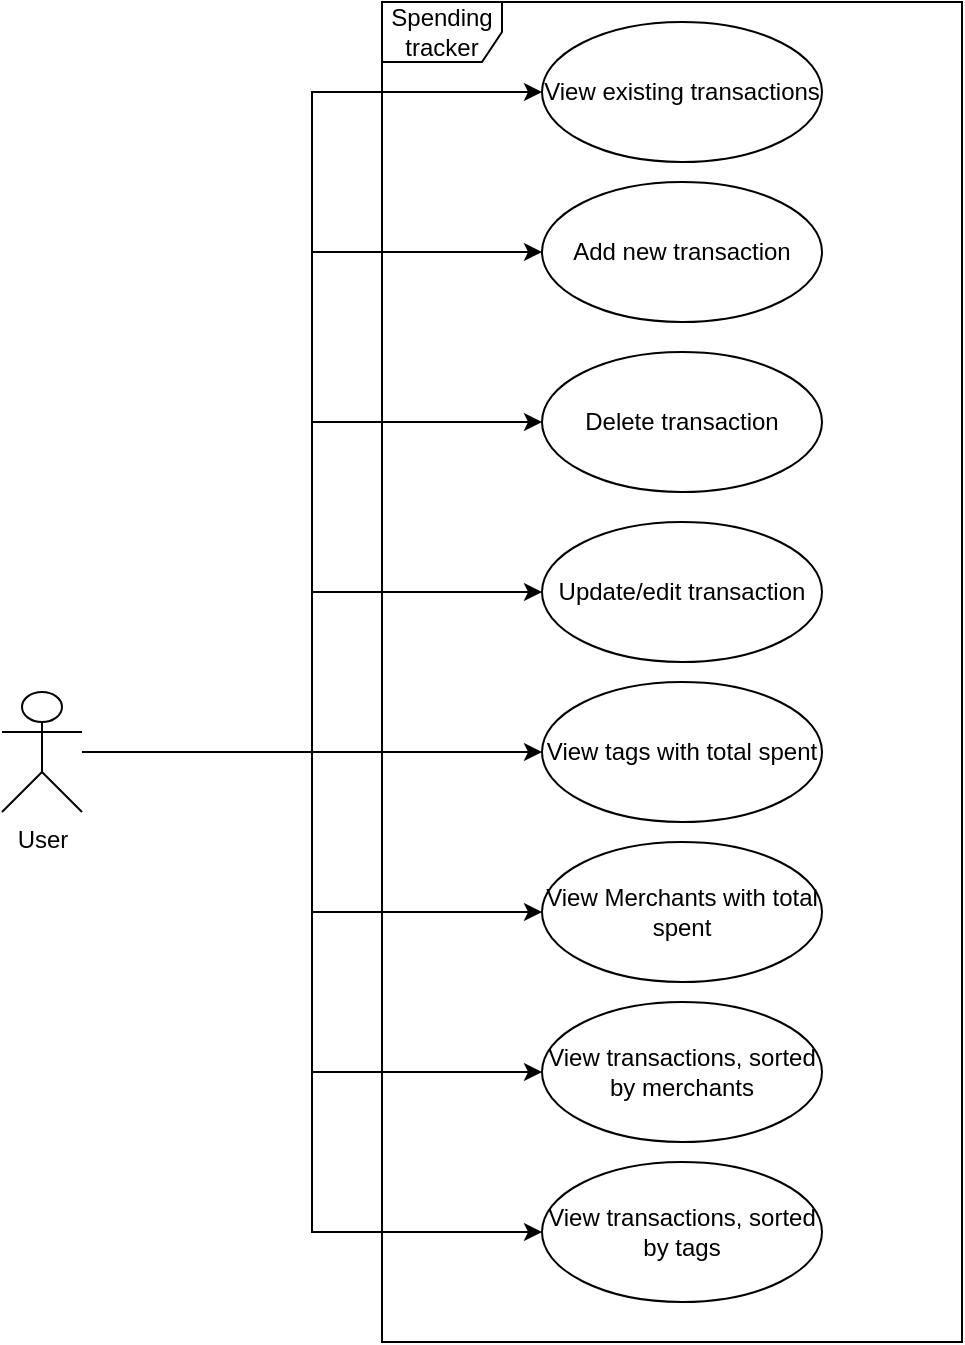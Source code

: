 <mxfile version="12.3.3" type="device" pages="1"><diagram id="LAhhfo6IuzlXOFlHM_Dz" name="Page-1"><mxGraphModel dx="932" dy="473" grid="1" gridSize="10" guides="1" tooltips="1" connect="1" arrows="1" fold="1" page="1" pageScale="1" pageWidth="827" pageHeight="1169" math="0" shadow="0"><root><mxCell id="0"/><mxCell id="1" parent="0"/><mxCell id="jJDNB14Sb4COleehjaEs-9" style="edgeStyle=orthogonalEdgeStyle;rounded=0;orthogonalLoop=1;jettySize=auto;html=1;entryX=0;entryY=0.5;entryDx=0;entryDy=0;" edge="1" parent="1" source="jJDNB14Sb4COleehjaEs-1" target="jJDNB14Sb4COleehjaEs-4"><mxGeometry relative="1" as="geometry"/></mxCell><mxCell id="jJDNB14Sb4COleehjaEs-10" style="edgeStyle=orthogonalEdgeStyle;rounded=0;orthogonalLoop=1;jettySize=auto;html=1;entryX=0;entryY=0.5;entryDx=0;entryDy=0;" edge="1" parent="1" source="jJDNB14Sb4COleehjaEs-1" target="jJDNB14Sb4COleehjaEs-5"><mxGeometry relative="1" as="geometry"/></mxCell><mxCell id="jJDNB14Sb4COleehjaEs-11" style="edgeStyle=orthogonalEdgeStyle;rounded=0;orthogonalLoop=1;jettySize=auto;html=1;entryX=0;entryY=0.5;entryDx=0;entryDy=0;" edge="1" parent="1" source="jJDNB14Sb4COleehjaEs-1" target="jJDNB14Sb4COleehjaEs-6"><mxGeometry relative="1" as="geometry"/></mxCell><mxCell id="jJDNB14Sb4COleehjaEs-17" style="edgeStyle=orthogonalEdgeStyle;rounded=0;orthogonalLoop=1;jettySize=auto;html=1;entryX=0;entryY=0.5;entryDx=0;entryDy=0;" edge="1" parent="1" source="jJDNB14Sb4COleehjaEs-1" target="jJDNB14Sb4COleehjaEs-16"><mxGeometry relative="1" as="geometry"/></mxCell><mxCell id="jJDNB14Sb4COleehjaEs-18" style="edgeStyle=orthogonalEdgeStyle;rounded=0;orthogonalLoop=1;jettySize=auto;html=1;entryX=0;entryY=0.5;entryDx=0;entryDy=0;" edge="1" parent="1" source="jJDNB14Sb4COleehjaEs-1" target="jJDNB14Sb4COleehjaEs-14"><mxGeometry relative="1" as="geometry"/></mxCell><mxCell id="jJDNB14Sb4COleehjaEs-19" style="edgeStyle=orthogonalEdgeStyle;rounded=0;orthogonalLoop=1;jettySize=auto;html=1;entryX=0;entryY=0.5;entryDx=0;entryDy=0;" edge="1" parent="1" source="jJDNB14Sb4COleehjaEs-1" target="jJDNB14Sb4COleehjaEs-15"><mxGeometry relative="1" as="geometry"/></mxCell><mxCell id="jJDNB14Sb4COleehjaEs-20" style="edgeStyle=orthogonalEdgeStyle;rounded=0;orthogonalLoop=1;jettySize=auto;html=1;entryX=0;entryY=0.5;entryDx=0;entryDy=0;" edge="1" parent="1" source="jJDNB14Sb4COleehjaEs-1" target="jJDNB14Sb4COleehjaEs-13"><mxGeometry relative="1" as="geometry"/></mxCell><mxCell id="jJDNB14Sb4COleehjaEs-27" style="edgeStyle=orthogonalEdgeStyle;rounded=0;orthogonalLoop=1;jettySize=auto;html=1;entryX=0;entryY=0.5;entryDx=0;entryDy=0;" edge="1" parent="1" source="jJDNB14Sb4COleehjaEs-1" target="jJDNB14Sb4COleehjaEs-3"><mxGeometry relative="1" as="geometry"/></mxCell><mxCell id="jJDNB14Sb4COleehjaEs-1" value="User" style="shape=umlActor;verticalLabelPosition=bottom;labelBackgroundColor=#ffffff;verticalAlign=top;html=1;" vertex="1" parent="1"><mxGeometry x="50" y="365" width="40" height="60" as="geometry"/></mxCell><mxCell id="jJDNB14Sb4COleehjaEs-2" value="Spending tracker" style="shape=umlFrame;whiteSpace=wrap;html=1;" vertex="1" parent="1"><mxGeometry x="240" y="20" width="290" height="670" as="geometry"/></mxCell><mxCell id="jJDNB14Sb4COleehjaEs-3" value="View existing transactions" style="ellipse;whiteSpace=wrap;html=1;" vertex="1" parent="1"><mxGeometry x="320" y="30" width="140" height="70" as="geometry"/></mxCell><mxCell id="jJDNB14Sb4COleehjaEs-4" value="Add new transaction" style="ellipse;whiteSpace=wrap;html=1;" vertex="1" parent="1"><mxGeometry x="320" y="110" width="140" height="70" as="geometry"/></mxCell><mxCell id="jJDNB14Sb4COleehjaEs-5" value="Delete transaction&lt;span style=&quot;color: rgba(0 , 0 , 0 , 0) ; font-family: monospace ; font-size: 0px ; white-space: nowrap&quot;&gt;%3CmxGraphModel%3E%3Croot%3E%3CmxCell%20id%3D%220%22%2F%3E%3CmxCell%20id%3D%221%22%20parent%3D%220%22%2F%3E%3CmxCell%20id%3D%222%22%20value%3D%22Check%20Transactions%22%20style%3D%22ellipse%3BwhiteSpace%3Dwrap%3Bhtml%3D1%3B%22%20vertex%3D%221%22%20parent%3D%221%22%3E%3CmxGeometry%20x%3D%22320%22%20y%3D%2265%22%20width%3D%22140%22%20height%3D%2270%22%20as%3D%22geometry%22%2F%3E%3C%2FmxCell%3E%3C%2Froot%3E%3C%2FmxGraphModel%3E&lt;/span&gt;" style="ellipse;whiteSpace=wrap;html=1;" vertex="1" parent="1"><mxGeometry x="320" y="195" width="140" height="70" as="geometry"/></mxCell><mxCell id="jJDNB14Sb4COleehjaEs-6" value="Update/edit transaction" style="ellipse;whiteSpace=wrap;html=1;" vertex="1" parent="1"><mxGeometry x="320" y="280" width="140" height="70" as="geometry"/></mxCell><mxCell id="jJDNB14Sb4COleehjaEs-13" value="View Merchants with total spent" style="ellipse;whiteSpace=wrap;html=1;" vertex="1" parent="1"><mxGeometry x="320" y="440" width="140" height="70" as="geometry"/></mxCell><mxCell id="jJDNB14Sb4COleehjaEs-14" value="View tags with total spent" style="ellipse;whiteSpace=wrap;html=1;" vertex="1" parent="1"><mxGeometry x="320" y="360" width="140" height="70" as="geometry"/></mxCell><mxCell id="jJDNB14Sb4COleehjaEs-15" value="View transactions, sorted by merchants" style="ellipse;whiteSpace=wrap;html=1;" vertex="1" parent="1"><mxGeometry x="320" y="520" width="140" height="70" as="geometry"/></mxCell><mxCell id="jJDNB14Sb4COleehjaEs-16" value="View transactions, sorted by tags" style="ellipse;whiteSpace=wrap;html=1;" vertex="1" parent="1"><mxGeometry x="320" y="600" width="140" height="70" as="geometry"/></mxCell></root></mxGraphModel></diagram></mxfile>